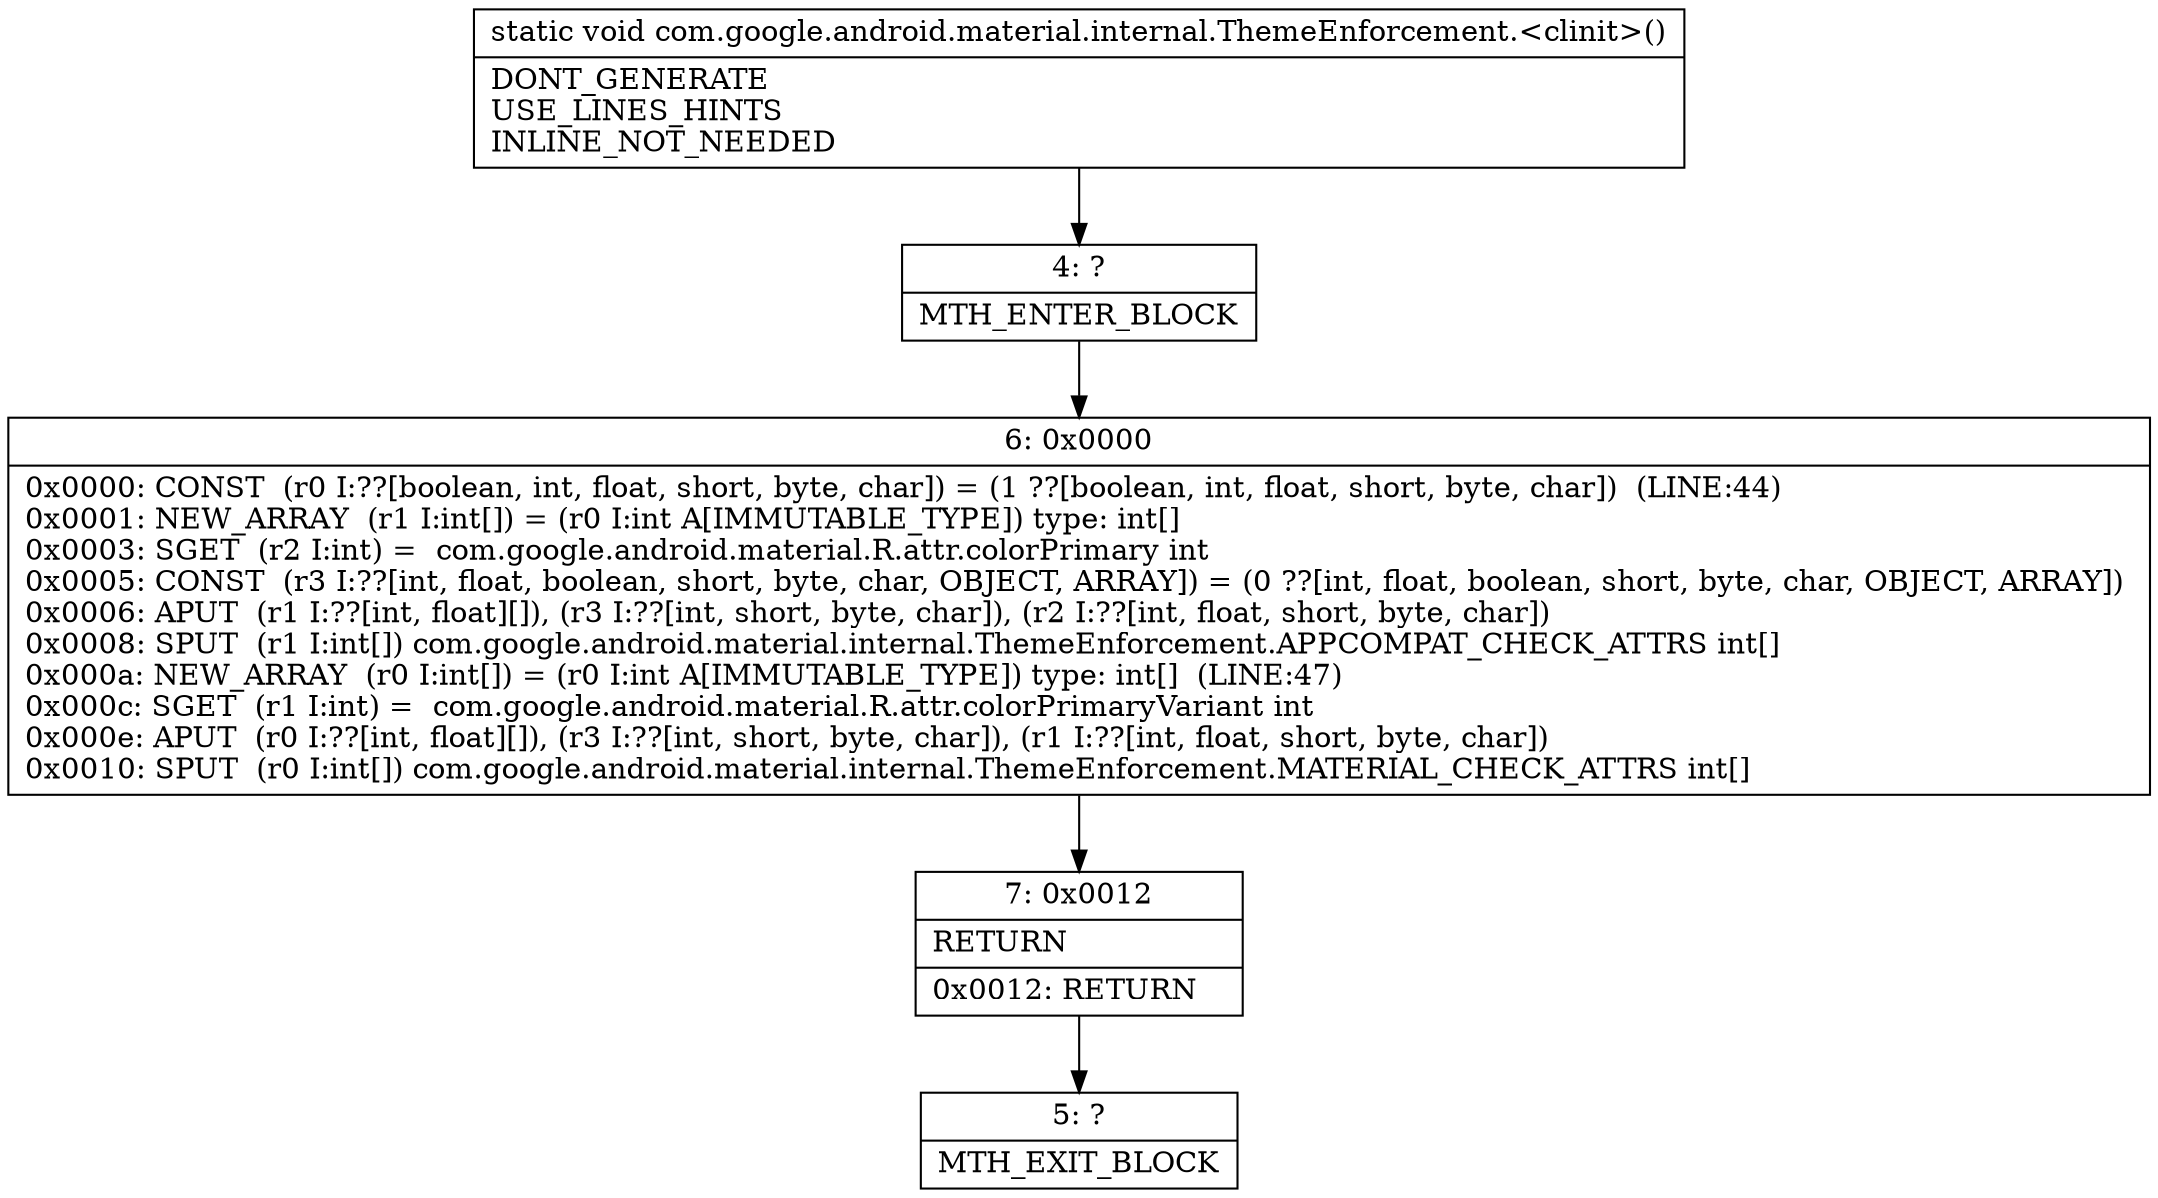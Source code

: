 digraph "CFG forcom.google.android.material.internal.ThemeEnforcement.\<clinit\>()V" {
Node_4 [shape=record,label="{4\:\ ?|MTH_ENTER_BLOCK\l}"];
Node_6 [shape=record,label="{6\:\ 0x0000|0x0000: CONST  (r0 I:??[boolean, int, float, short, byte, char]) = (1 ??[boolean, int, float, short, byte, char])  (LINE:44)\l0x0001: NEW_ARRAY  (r1 I:int[]) = (r0 I:int A[IMMUTABLE_TYPE]) type: int[] \l0x0003: SGET  (r2 I:int) =  com.google.android.material.R.attr.colorPrimary int \l0x0005: CONST  (r3 I:??[int, float, boolean, short, byte, char, OBJECT, ARRAY]) = (0 ??[int, float, boolean, short, byte, char, OBJECT, ARRAY]) \l0x0006: APUT  (r1 I:??[int, float][]), (r3 I:??[int, short, byte, char]), (r2 I:??[int, float, short, byte, char]) \l0x0008: SPUT  (r1 I:int[]) com.google.android.material.internal.ThemeEnforcement.APPCOMPAT_CHECK_ATTRS int[] \l0x000a: NEW_ARRAY  (r0 I:int[]) = (r0 I:int A[IMMUTABLE_TYPE]) type: int[]  (LINE:47)\l0x000c: SGET  (r1 I:int) =  com.google.android.material.R.attr.colorPrimaryVariant int \l0x000e: APUT  (r0 I:??[int, float][]), (r3 I:??[int, short, byte, char]), (r1 I:??[int, float, short, byte, char]) \l0x0010: SPUT  (r0 I:int[]) com.google.android.material.internal.ThemeEnforcement.MATERIAL_CHECK_ATTRS int[] \l}"];
Node_7 [shape=record,label="{7\:\ 0x0012|RETURN\l|0x0012: RETURN   \l}"];
Node_5 [shape=record,label="{5\:\ ?|MTH_EXIT_BLOCK\l}"];
MethodNode[shape=record,label="{static void com.google.android.material.internal.ThemeEnforcement.\<clinit\>()  | DONT_GENERATE\lUSE_LINES_HINTS\lINLINE_NOT_NEEDED\l}"];
MethodNode -> Node_4;Node_4 -> Node_6;
Node_6 -> Node_7;
Node_7 -> Node_5;
}


